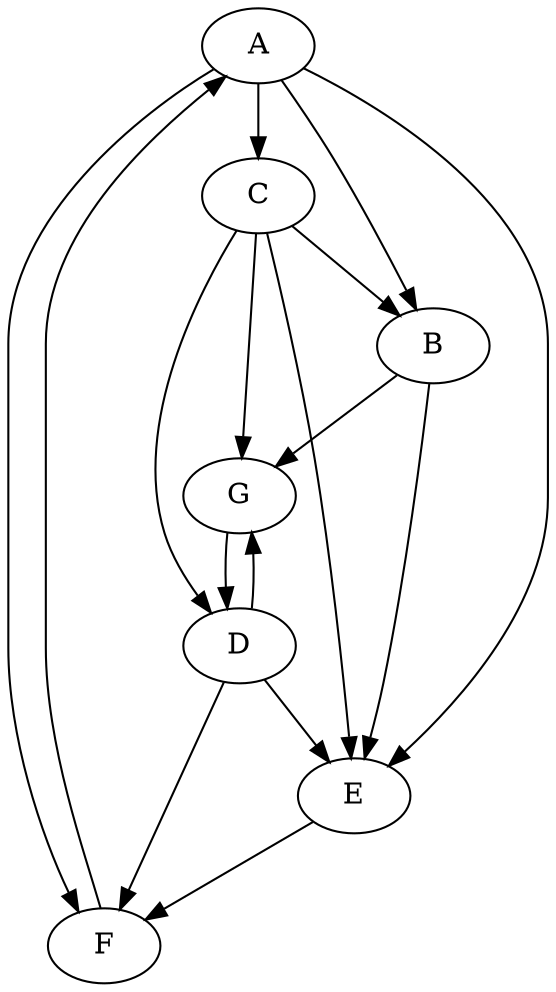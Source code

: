 // An example SaaS network
digraph {
	A
	B
	C
	D
	E
	F
	G
	F -> A
	A -> B
	C -> B
	A -> C
	G -> D
	C -> D
	A -> E
	B -> E
	C -> E
	D -> E
	A -> F
	D -> F
	E -> F
	D -> G
	C -> G
	B -> G
}
